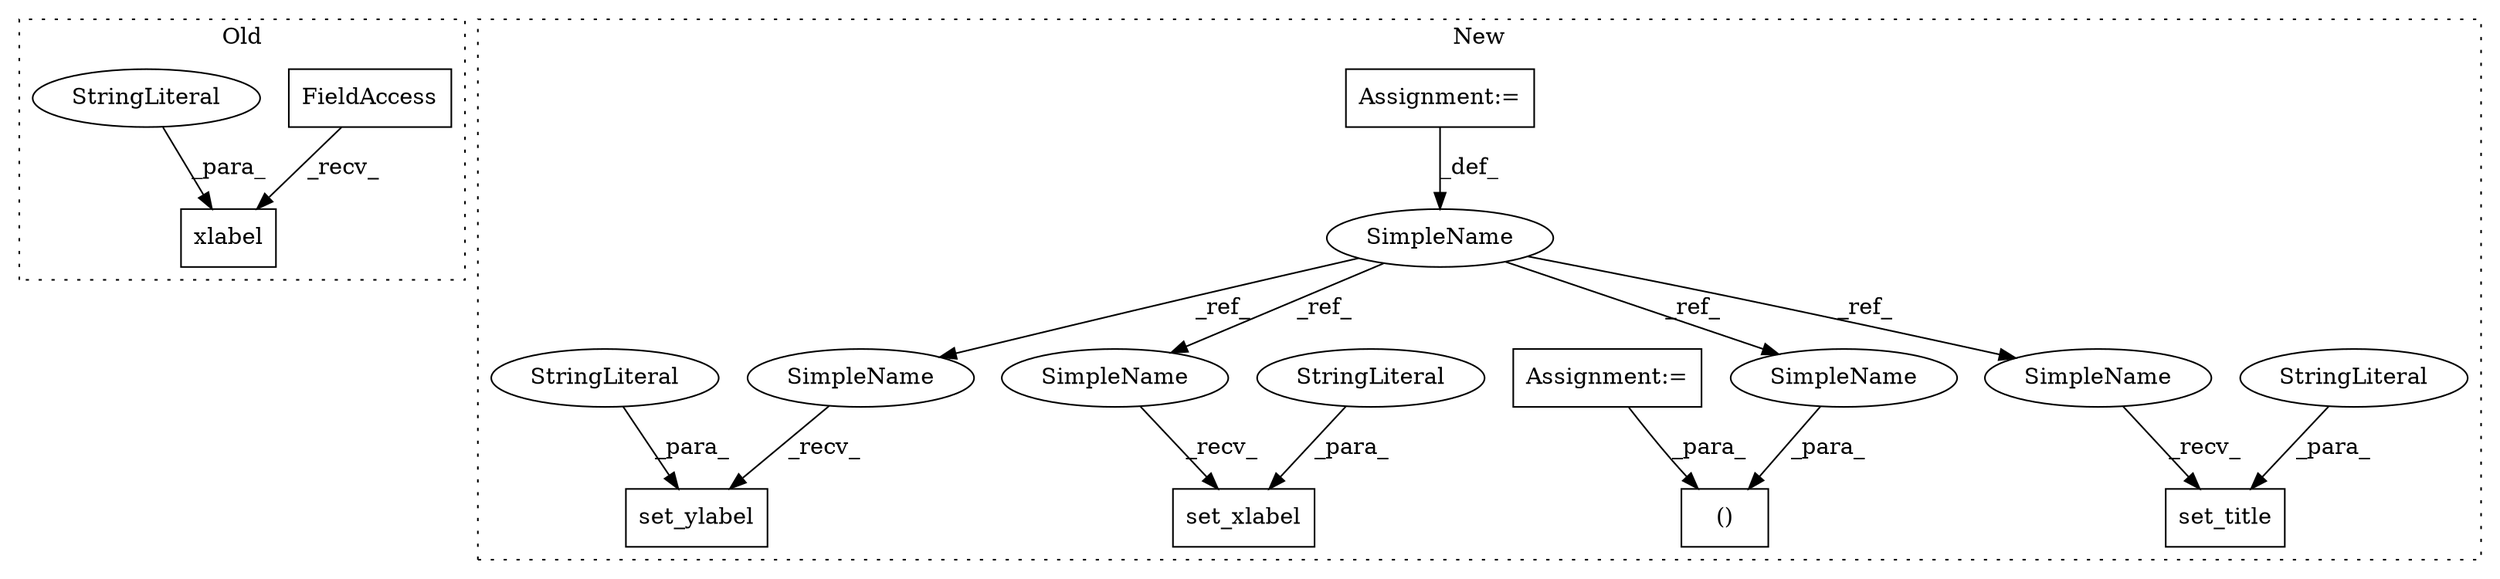 digraph G {
subgraph cluster0 {
1 [label="xlabel" a="32" s="1263,1291" l="7,1" shape="box"];
3 [label="FieldAccess" a="22" s="1245" l="10" shape="box"];
4 [label="StringLiteral" a="45" s="1270" l="21" shape="ellipse"];
label = "Old";
style="dotted";
}
subgraph cluster1 {
2 [label="set_title" a="32" s="1893,1937" l="10,1" shape="box"];
5 [label="StringLiteral" a="45" s="1903" l="34" shape="ellipse"];
6 [label="Assignment:=" a="7" s="314" l="3" shape="box"];
7 [label="()" a="106" s="1075" l="20" shape="box"];
8 [label="Assignment:=" a="7" s="130" l="4" shape="box"];
9 [label="set_xlabel" a="32" s="1314,1346" l="11,1" shape="box"];
10 [label="StringLiteral" a="45" s="1325" l="21" shape="ellipse"];
11 [label="set_ylabel" a="32" s="1357,1393" l="11,1" shape="box"];
12 [label="StringLiteral" a="45" s="1368" l="25" shape="ellipse"];
13 [label="SimpleName" a="42" s="314" l="3" shape="ellipse"];
14 [label="SimpleName" a="42" s="1353" l="3" shape="ellipse"];
15 [label="SimpleName" a="42" s="1310" l="3" shape="ellipse"];
16 [label="SimpleName" a="42" s="1092" l="3" shape="ellipse"];
17 [label="SimpleName" a="42" s="1889" l="3" shape="ellipse"];
label = "New";
style="dotted";
}
3 -> 1 [label="_recv_"];
4 -> 1 [label="_para_"];
5 -> 2 [label="_para_"];
6 -> 13 [label="_def_"];
8 -> 7 [label="_para_"];
10 -> 9 [label="_para_"];
12 -> 11 [label="_para_"];
13 -> 15 [label="_ref_"];
13 -> 17 [label="_ref_"];
13 -> 14 [label="_ref_"];
13 -> 16 [label="_ref_"];
14 -> 11 [label="_recv_"];
15 -> 9 [label="_recv_"];
16 -> 7 [label="_para_"];
17 -> 2 [label="_recv_"];
}